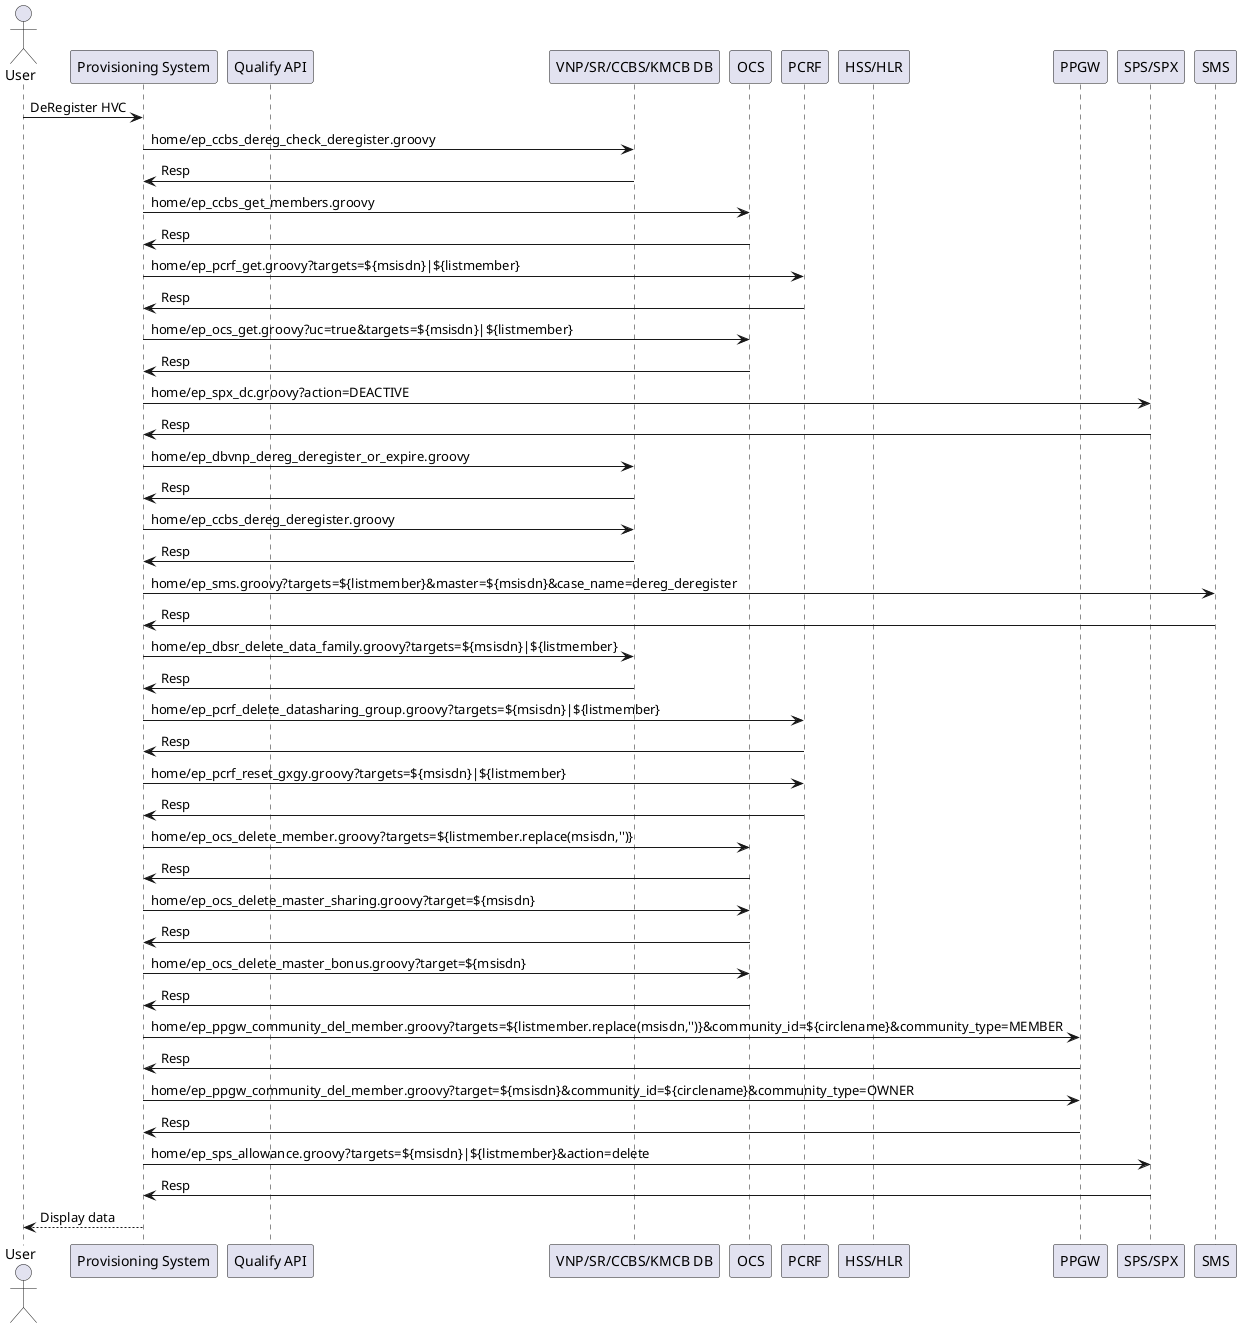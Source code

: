 @startuml
actor User
participant "Provisioning System" as pro
participant "Qualify API" as qAPI

participant "VNP/SR/CCBS/KMCB DB" as db

participant "OCS" as ocs
participant "PCRF" as pcrf
participant "HSS/HLR" as hss
participant "PPGW" as ppgw
participant "SPS/SPX" as sps
participant "SMS" as sms
User -> pro: DeRegister HVC
pro -> db: home/ep_ccbs_dereg_check_deregister.groovy
db -> pro: Resp
pro -> ocs: home/ep_ccbs_get_members.groovy
ocs -> pro: Resp
pro -> pcrf: home/ep_pcrf_get.groovy?targets=${msisdn}|${listmember}
pcrf -> pro: Resp
pro -> ocs: home/ep_ocs_get.groovy?uc=true&targets=${msisdn}|${listmember}
ocs -> pro: Resp

pro -> sps: home/ep_spx_dc.groovy?action=DEACTIVE
sps -> pro: Resp

pro -> db: home/ep_dbvnp_dereg_deregister_or_expire.groovy
db -> pro: Resp

pro -> db: home/ep_ccbs_dereg_deregister.groovy
db -> pro: Resp
pro -> sms: home/ep_sms.groovy?targets=${listmember}&master=${msisdn}&case_name=dereg_deregister
sms -> pro: Resp


pro -> db: home/ep_dbsr_delete_data_family.groovy?targets=${msisdn}|${listmember}
db -> pro: Resp

pro -> pcrf: home/ep_pcrf_delete_datasharing_group.groovy?targets=${msisdn}|${listmember}
pcrf -> pro: Resp

pro -> pcrf: home/ep_pcrf_reset_gxgy.groovy?targets=${msisdn}|${listmember}
pcrf -> pro: Resp

pro -> ocs: home/ep_ocs_delete_member.groovy?targets=${listmember.replace(msisdn,'')}
ocs -> pro: Resp

pro -> ocs: home/ep_ocs_delete_master_sharing.groovy?target=${msisdn}
ocs -> pro: Resp

pro -> ocs: home/ep_ocs_delete_master_bonus.groovy?target=${msisdn}
ocs -> pro: Resp

pro -> ppgw: home/ep_ppgw_community_del_member.groovy?targets=${listmember.replace(msisdn,'')}&community_id=${circlename}&community_type=MEMBER
ppgw -> pro: Resp
pro -> ppgw: home/ep_ppgw_community_del_member.groovy?target=${msisdn}&community_id=${circlename}&community_type=OWNER
ppgw -> pro: Resp
pro -> sps: home/ep_sps_allowance.groovy?targets=${msisdn}|${listmember}&action=delete
sps -> pro: Resp

pro --> User: Display data
@enduml
